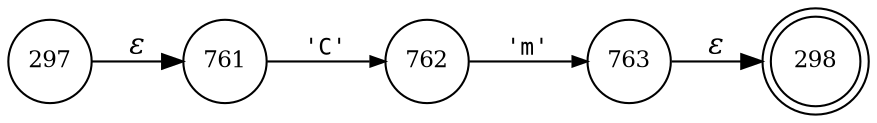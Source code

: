 digraph ATN {
rankdir=LR;
s298[fontsize=11, label="298", shape=doublecircle, fixedsize=true, width=.6];
s297[fontsize=11,label="297", shape=circle, fixedsize=true, width=.55, peripheries=1];
s761[fontsize=11,label="761", shape=circle, fixedsize=true, width=.55, peripheries=1];
s762[fontsize=11,label="762", shape=circle, fixedsize=true, width=.55, peripheries=1];
s763[fontsize=11,label="763", shape=circle, fixedsize=true, width=.55, peripheries=1];
s297 -> s761 [fontname="Times-Italic", label="&epsilon;"];
s761 -> s762 [fontsize=11, fontname="Courier", arrowsize=.7, label = "'C'", arrowhead = normal];
s762 -> s763 [fontsize=11, fontname="Courier", arrowsize=.7, label = "'m'", arrowhead = normal];
s763 -> s298 [fontname="Times-Italic", label="&epsilon;"];
}
